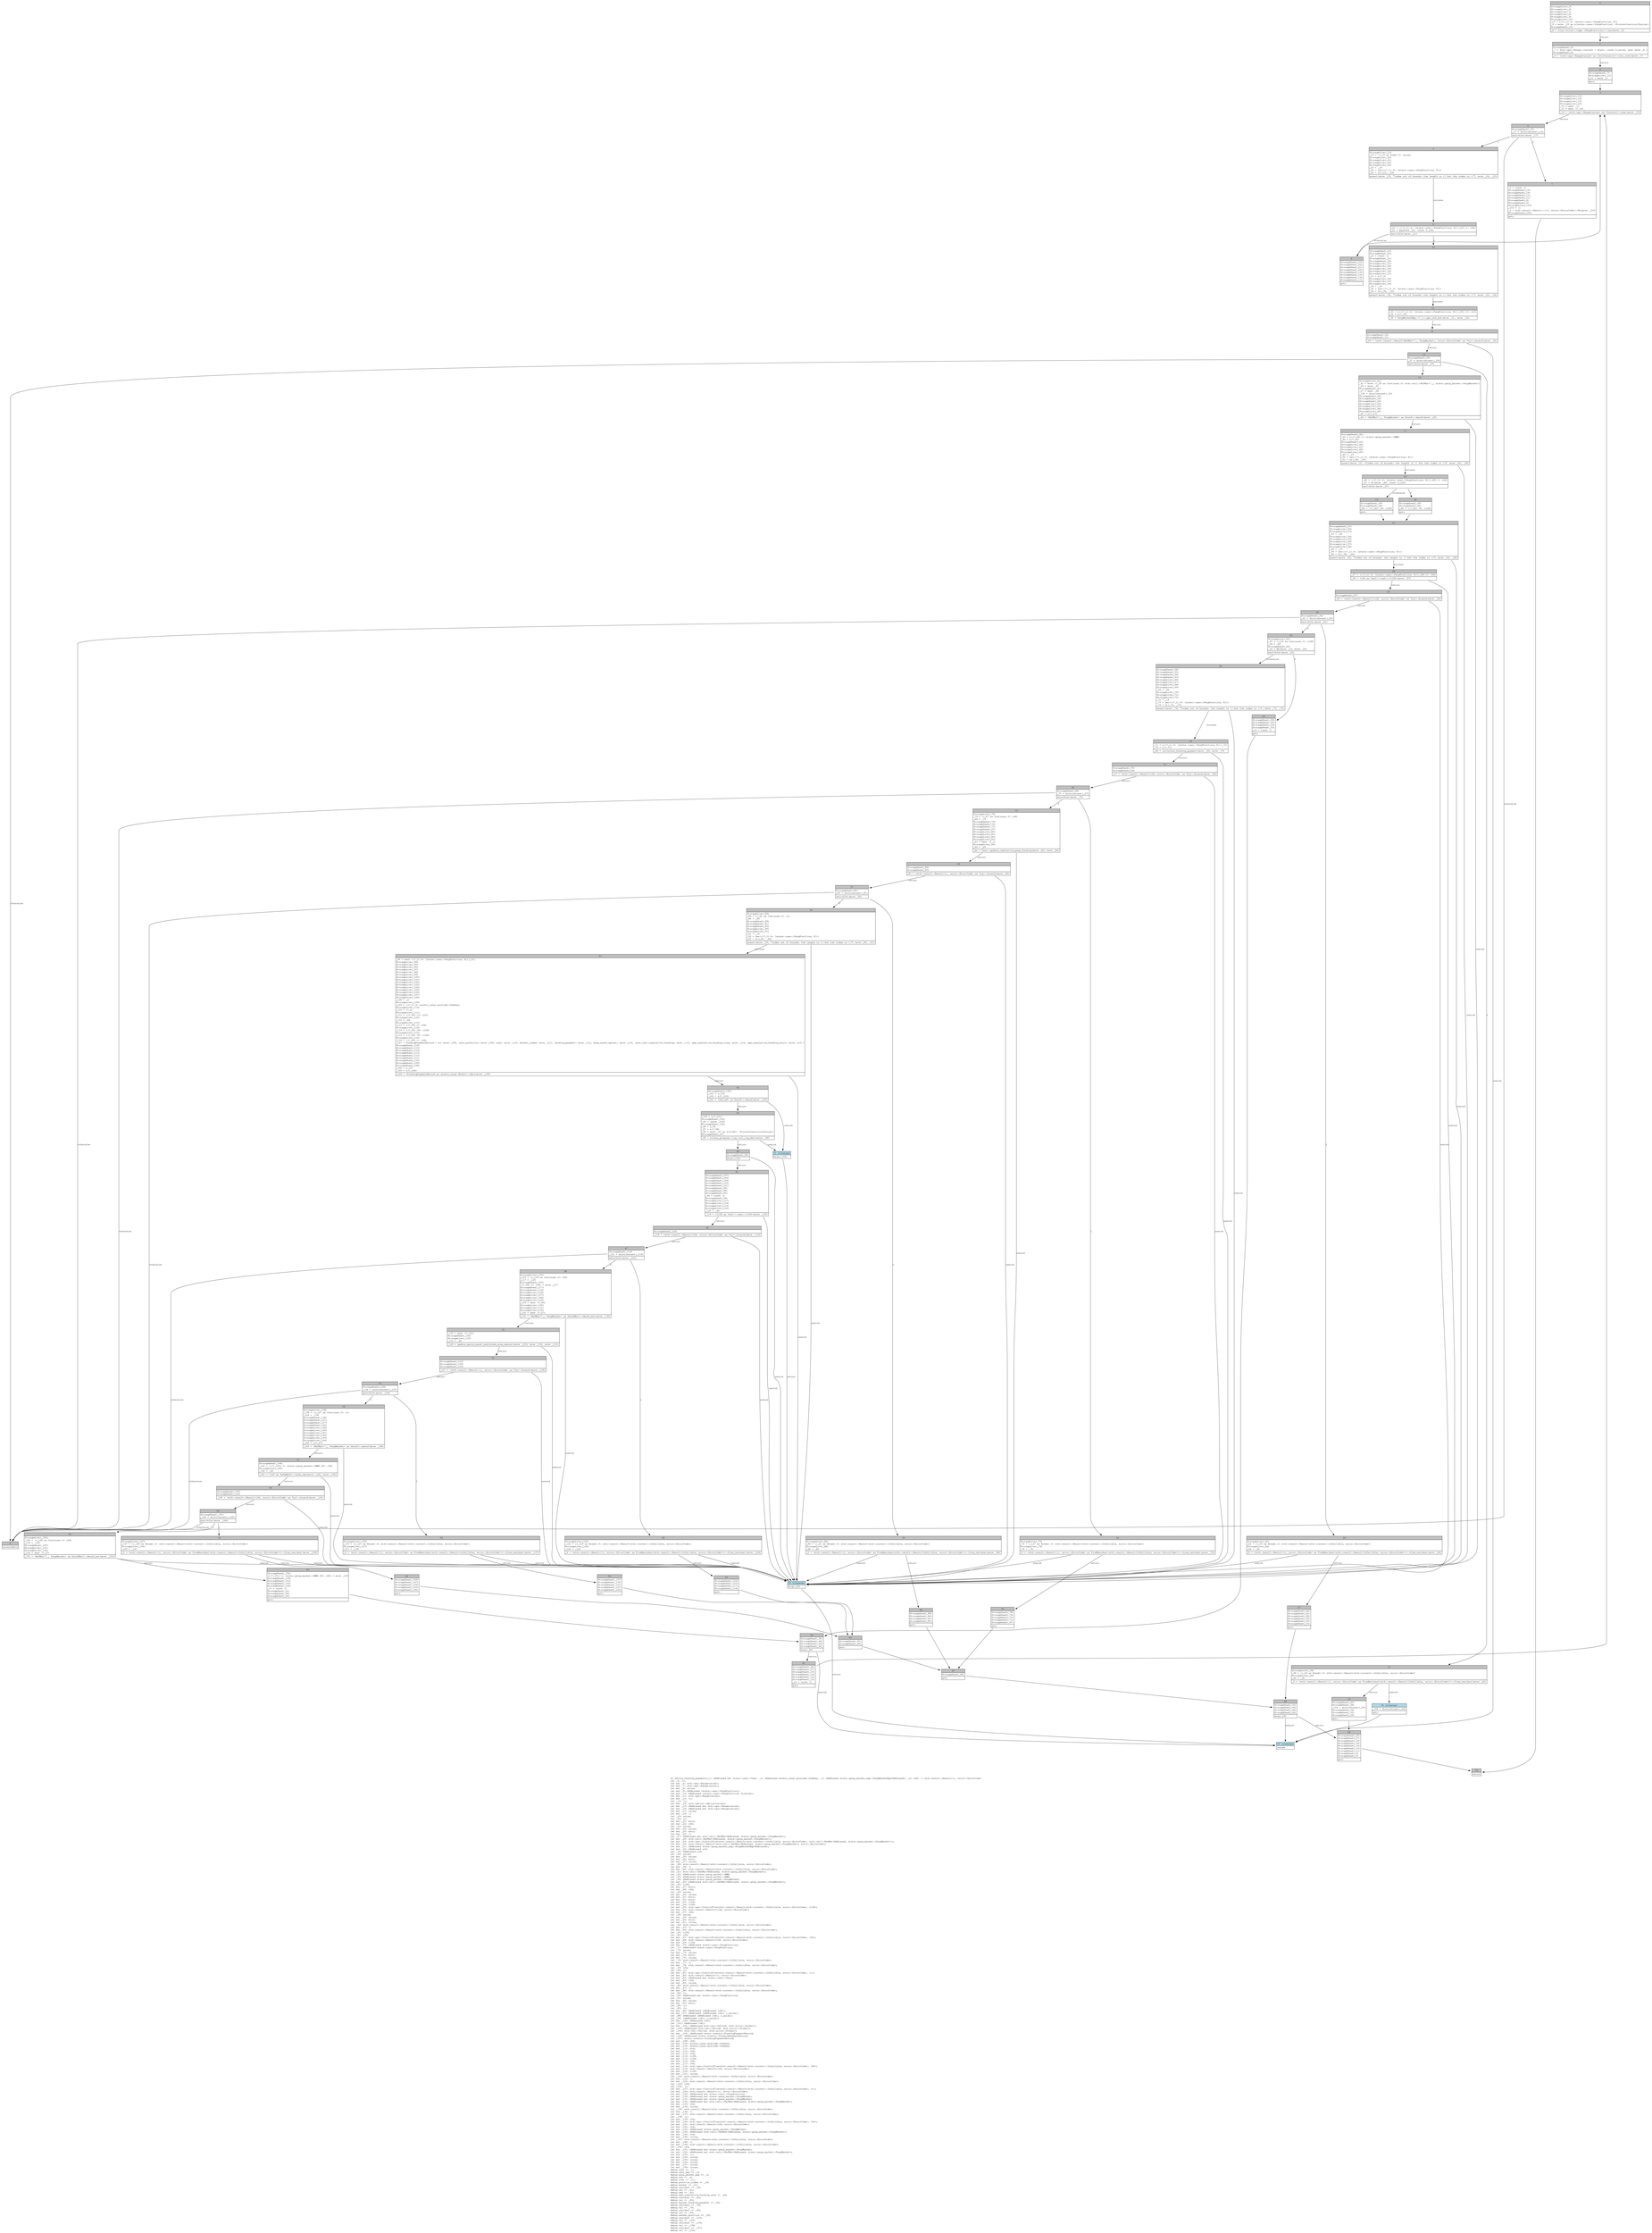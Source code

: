 digraph Mir_0_133 {
    graph [fontname="Courier, monospace"];
    node [fontname="Courier, monospace"];
    edge [fontname="Courier, monospace"];
    label=<fn settle_funding_payments(_1: &amp;ReErased mut state::user::User, _2: &amp;ReErased anchor_lang::prelude::Pubkey, _3: &amp;ReErased state::perp_market_map::PerpMarketMap&lt;ReErased&gt;, _4: i64) -&gt; std::result::Result&lt;(), error::ErrorCode&gt;<br align="left"/>let _5: ();<br align="left"/>let mut _6: std::ops::Range&lt;usize&gt;;<br align="left"/>let mut _7: std::ops::Range&lt;usize&gt;;<br align="left"/>let mut _8: usize;<br align="left"/>let mut _9: &amp;ReErased [state::user::PerpPosition];<br align="left"/>let mut _10: &amp;ReErased [state::user::PerpPosition; 8_usize];<br align="left"/>let mut _11: std::ops::Range&lt;usize&gt;;<br align="left"/>let mut _12: ();<br align="left"/>let _13: ();<br align="left"/>let mut _14: std::option::Option&lt;usize&gt;;<br align="left"/>let mut _15: &amp;ReErased mut std::ops::Range&lt;usize&gt;;<br align="left"/>let mut _16: &amp;ReErased mut std::ops::Range&lt;usize&gt;;<br align="left"/>let mut _17: isize;<br align="left"/>let mut _18: !;<br align="left"/>let _19: usize;<br align="left"/>let _20: ();<br align="left"/>let mut _21: bool;<br align="left"/>let mut _22: i64;<br align="left"/>let _23: usize;<br align="left"/>let mut _24: usize;<br align="left"/>let mut _25: bool;<br align="left"/>let mut _26: !;<br align="left"/>let _27: &amp;ReErased mut std::cell::RefMut&lt;ReErased, state::perp_market::PerpMarket&gt;;<br align="left"/>let mut _28: std::cell::RefMut&lt;ReErased, state::perp_market::PerpMarket&gt;;<br align="left"/>let mut _29: std::ops::ControlFlow&lt;std::result::Result&lt;std::convert::Infallible, error::ErrorCode&gt;, std::cell::RefMut&lt;ReErased, state::perp_market::PerpMarket&gt;&gt;;<br align="left"/>let mut _30: std::result::Result&lt;std::cell::RefMut&lt;ReErased, state::perp_market::PerpMarket&gt;, error::ErrorCode&gt;;<br align="left"/>let mut _31: &amp;ReErased state::perp_market_map::PerpMarketMap&lt;ReErased&gt;;<br align="left"/>let mut _32: &amp;ReErased u16;<br align="left"/>let _33: &amp;ReErased u16;<br align="left"/>let _34: usize;<br align="left"/>let mut _35: usize;<br align="left"/>let mut _36: bool;<br align="left"/>let mut _37: isize;<br align="left"/>let _38: std::result::Result&lt;std::convert::Infallible, error::ErrorCode&gt;;<br align="left"/>let mut _39: !;<br align="left"/>let mut _40: std::result::Result&lt;std::convert::Infallible, error::ErrorCode&gt;;<br align="left"/>let _41: std::cell::RefMut&lt;ReErased, state::perp_market::PerpMarket&gt;;<br align="left"/>let _42: &amp;ReErased state::perp_market::AMM;<br align="left"/>let _43: &amp;ReErased state::perp_market::AMM;<br align="left"/>let _44: &amp;ReErased state::perp_market::PerpMarket;<br align="left"/>let mut _45: &amp;ReErased std::cell::RefMut&lt;ReErased, state::perp_market::PerpMarket&gt;;<br align="left"/>let _46: i128;<br align="left"/>let mut _47: bool;<br align="left"/>let mut _48: i64;<br align="left"/>let _49: usize;<br align="left"/>let mut _50: usize;<br align="left"/>let mut _51: bool;<br align="left"/>let mut _52: bool;<br align="left"/>let mut _53: i128;<br align="left"/>let mut _54: i128;<br align="left"/>let mut _55: std::ops::ControlFlow&lt;std::result::Result&lt;std::convert::Infallible, error::ErrorCode&gt;, i128&gt;;<br align="left"/>let mut _56: std::result::Result&lt;i128, error::ErrorCode&gt;;<br align="left"/>let mut _57: i64;<br align="left"/>let _58: usize;<br align="left"/>let mut _59: usize;<br align="left"/>let mut _60: bool;<br align="left"/>let mut _61: isize;<br align="left"/>let _62: std::result::Result&lt;std::convert::Infallible, error::ErrorCode&gt;;<br align="left"/>let mut _63: !;<br align="left"/>let mut _64: std::result::Result&lt;std::convert::Infallible, error::ErrorCode&gt;;<br align="left"/>let _65: i128;<br align="left"/>let _66: i64;<br align="left"/>let mut _67: std::ops::ControlFlow&lt;std::result::Result&lt;std::convert::Infallible, error::ErrorCode&gt;, i64&gt;;<br align="left"/>let mut _68: std::result::Result&lt;i64, error::ErrorCode&gt;;<br align="left"/>let mut _69: i128;<br align="left"/>let mut _70: &amp;ReErased state::user::PerpPosition;<br align="left"/>let _71: &amp;ReErased state::user::PerpPosition;<br align="left"/>let _72: usize;<br align="left"/>let mut _73: usize;<br align="left"/>let mut _74: bool;<br align="left"/>let mut _75: isize;<br align="left"/>let _76: std::result::Result&lt;std::convert::Infallible, error::ErrorCode&gt;;<br align="left"/>let mut _77: !;<br align="left"/>let mut _78: std::result::Result&lt;std::convert::Infallible, error::ErrorCode&gt;;<br align="left"/>let _79: i64;<br align="left"/>let _80: ();<br align="left"/>let mut _81: std::ops::ControlFlow&lt;std::result::Result&lt;std::convert::Infallible, error::ErrorCode&gt;, ()&gt;;<br align="left"/>let mut _82: std::result::Result&lt;(), error::ErrorCode&gt;;<br align="left"/>let mut _83: &amp;ReErased mut state::user::User;<br align="left"/>let mut _84: i64;<br align="left"/>let mut _85: isize;<br align="left"/>let _86: std::result::Result&lt;std::convert::Infallible, error::ErrorCode&gt;;<br align="left"/>let mut _87: !;<br align="left"/>let mut _88: std::result::Result&lt;std::convert::Infallible, error::ErrorCode&gt;;<br align="left"/>let _89: ();<br align="left"/>let _90: &amp;ReErased mut state::user::PerpPosition;<br align="left"/>let _91: usize;<br align="left"/>let mut _92: usize;<br align="left"/>let mut _93: bool;<br align="left"/>let _94: ();<br align="left"/>let _95: ();<br align="left"/>let mut _96: &amp;ReErased [&amp;ReErased [u8]];<br align="left"/>let mut _97: &amp;ReErased [&amp;ReErased [u8]; 1_usize];<br align="left"/>let _98: &amp;ReErased [&amp;ReErased [u8]; 1_usize];<br align="left"/>let _99: [&amp;ReErased [u8]; 1_usize];<br align="left"/>let mut _100: &amp;ReErased [u8];<br align="left"/>let _101: &amp;ReErased [u8];<br align="left"/>let mut _102: &amp;ReErased std::vec::Vec&lt;u8, std::alloc::Global&gt;;<br align="left"/>let _103: &amp;ReErased std::vec::Vec&lt;u8, std::alloc::Global&gt;;<br align="left"/>let _104: std::vec::Vec&lt;u8, std::alloc::Global&gt;;<br align="left"/>let mut _105: &amp;ReErased state::events::FundingPaymentRecord;<br align="left"/>let _106: &amp;ReErased state::events::FundingPaymentRecord;<br align="left"/>let _107: state::events::FundingPaymentRecord;<br align="left"/>let mut _108: i64;<br align="left"/>let mut _109: anchor_lang::prelude::Pubkey;<br align="left"/>let mut _110: anchor_lang::prelude::Pubkey;<br align="left"/>let mut _111: u16;<br align="left"/>let mut _112: i64;<br align="left"/>let mut _113: i64;<br align="left"/>let mut _114: i128;<br align="left"/>let mut _115: i128;<br align="left"/>let mut _116: i64;<br align="left"/>let mut _117: i64;<br align="left"/>let mut _118: std::ops::ControlFlow&lt;std::result::Result&lt;std::convert::Infallible, error::ErrorCode&gt;, i64&gt;;<br align="left"/>let mut _119: std::result::Result&lt;i64, error::ErrorCode&gt;;<br align="left"/>let mut _120: i128;<br align="left"/>let mut _121: isize;<br align="left"/>let _122: std::result::Result&lt;std::convert::Infallible, error::ErrorCode&gt;;<br align="left"/>let mut _123: !;<br align="left"/>let mut _124: std::result::Result&lt;std::convert::Infallible, error::ErrorCode&gt;;<br align="left"/>let _125: i64;<br align="left"/>let _126: ();<br align="left"/>let mut _127: std::ops::ControlFlow&lt;std::result::Result&lt;std::convert::Infallible, error::ErrorCode&gt;, ()&gt;;<br align="left"/>let mut _128: std::result::Result&lt;(), error::ErrorCode&gt;;<br align="left"/>let mut _129: &amp;ReErased mut state::user::PerpPosition;<br align="left"/>let mut _130: &amp;ReErased mut state::perp_market::PerpMarket;<br align="left"/>let mut _131: &amp;ReErased mut state::perp_market::PerpMarket;<br align="left"/>let mut _132: &amp;ReErased mut std::cell::RefMut&lt;ReErased, state::perp_market::PerpMarket&gt;;<br align="left"/>let mut _133: i64;<br align="left"/>let mut _134: isize;<br align="left"/>let _135: std::result::Result&lt;std::convert::Infallible, error::ErrorCode&gt;;<br align="left"/>let mut _136: !;<br align="left"/>let mut _137: std::result::Result&lt;std::convert::Infallible, error::ErrorCode&gt;;<br align="left"/>let _138: ();<br align="left"/>let mut _139: i64;<br align="left"/>let mut _140: std::ops::ControlFlow&lt;std::result::Result&lt;std::convert::Infallible, error::ErrorCode&gt;, i64&gt;;<br align="left"/>let mut _141: std::result::Result&lt;i64, error::ErrorCode&gt;;<br align="left"/>let mut _142: i64;<br align="left"/>let mut _143: &amp;ReErased state::perp_market::PerpMarket;<br align="left"/>let mut _144: &amp;ReErased std::cell::RefMut&lt;ReErased, state::perp_market::PerpMarket&gt;;<br align="left"/>let mut _145: i64;<br align="left"/>let mut _146: isize;<br align="left"/>let _147: std::result::Result&lt;std::convert::Infallible, error::ErrorCode&gt;;<br align="left"/>let mut _148: !;<br align="left"/>let mut _149: std::result::Result&lt;std::convert::Infallible, error::ErrorCode&gt;;<br align="left"/>let _150: i64;<br align="left"/>let mut _151: &amp;ReErased mut state::perp_market::PerpMarket;<br align="left"/>let mut _152: &amp;ReErased mut std::cell::RefMut&lt;ReErased, state::perp_market::PerpMarket&gt;;<br align="left"/>let mut _153: ();<br align="left"/>let mut _154: isize;<br align="left"/>let mut _155: isize;<br align="left"/>let mut _156: isize;<br align="left"/>let mut _157: isize;<br align="left"/>let mut _158: isize;<br align="left"/>debug user =&gt; _1;<br align="left"/>debug user_key =&gt; _2;<br align="left"/>debug perp_market_map =&gt; _3;<br align="left"/>debug now =&gt; _4;<br align="left"/>debug iter =&gt; _11;<br align="left"/>debug position_index =&gt; _19;<br align="left"/>debug market =&gt; _27;<br align="left"/>debug residual =&gt; _38;<br align="left"/>debug val =&gt; _41;<br align="left"/>debug amm =&gt; _42;<br align="left"/>debug amm_cumulative_funding_rate =&gt; _46;<br align="left"/>debug residual =&gt; _62;<br align="left"/>debug val =&gt; _65;<br align="left"/>debug market_funding_payment =&gt; _66;<br align="left"/>debug residual =&gt; _76;<br align="left"/>debug val =&gt; _79;<br align="left"/>debug residual =&gt; _86;<br align="left"/>debug val =&gt; _89;<br align="left"/>debug market_position =&gt; _90;<br align="left"/>debug residual =&gt; _122;<br align="left"/>debug val =&gt; _125;<br align="left"/>debug residual =&gt; _135;<br align="left"/>debug val =&gt; _138;<br align="left"/>debug residual =&gt; _147;<br align="left"/>debug val =&gt; _150;<br align="left"/>>;
    bb0__0_133 [shape="none", label=<<table border="0" cellborder="1" cellspacing="0"><tr><td bgcolor="gray" align="center" colspan="1">0</td></tr><tr><td align="left" balign="left">StorageLive(_5)<br/>StorageLive(_6)<br/>StorageLive(_7)<br/>StorageLive(_8)<br/>StorageLive(_9)<br/>StorageLive(_10)<br/>_10 = &amp;((*_1).4: [state::user::PerpPosition; 8])<br/>_9 = move _10 as &amp;[state::user::PerpPosition] (PointerCoercion(Unsize))<br/>StorageDead(_10)<br/></td></tr><tr><td align="left">_8 = core::slice::&lt;impl [PerpPosition]&gt;::len(move _9)</td></tr></table>>];
    bb1__0_133 [shape="none", label=<<table border="0" cellborder="1" cellspacing="0"><tr><td bgcolor="gray" align="center" colspan="1">1</td></tr><tr><td align="left" balign="left">StorageDead(_9)<br/>_7 = std::ops::Range::&lt;usize&gt; { start: const 0_usize, end: move _8 }<br/>StorageDead(_8)<br/></td></tr><tr><td align="left">_6 = &lt;std::ops::Range&lt;usize&gt; as IntoIterator&gt;::into_iter(move _7)</td></tr></table>>];
    bb2__0_133 [shape="none", label=<<table border="0" cellborder="1" cellspacing="0"><tr><td bgcolor="gray" align="center" colspan="1">2</td></tr><tr><td align="left" balign="left">StorageDead(_7)<br/>StorageLive(_11)<br/>_11 = move _6<br/></td></tr><tr><td align="left">goto</td></tr></table>>];
    bb3__0_133 [shape="none", label=<<table border="0" cellborder="1" cellspacing="0"><tr><td bgcolor="gray" align="center" colspan="1">3</td></tr><tr><td align="left" balign="left">StorageLive(_13)<br/>StorageLive(_14)<br/>StorageLive(_15)<br/>StorageLive(_16)<br/>_16 = &amp;mut _11<br/>_15 = &amp;mut (*_16)<br/></td></tr><tr><td align="left">_14 = &lt;std::ops::Range&lt;usize&gt; as Iterator&gt;::next(move _15)</td></tr></table>>];
    bb4__0_133 [shape="none", label=<<table border="0" cellborder="1" cellspacing="0"><tr><td bgcolor="gray" align="center" colspan="1">4</td></tr><tr><td align="left" balign="left">StorageDead(_15)<br/>_17 = discriminant(_14)<br/></td></tr><tr><td align="left">switchInt(move _17)</td></tr></table>>];
    bb5__0_133 [shape="none", label=<<table border="0" cellborder="1" cellspacing="0"><tr><td bgcolor="gray" align="center" colspan="1">5</td></tr><tr><td align="left" balign="left">StorageLive(_19)<br/>_19 = ((_14 as Some).0: usize)<br/>StorageLive(_20)<br/>StorageLive(_21)<br/>StorageLive(_22)<br/>StorageLive(_23)<br/>_23 = _19<br/>_24 = Len(((*_1).4: [state::user::PerpPosition; 8]))<br/>_25 = Lt(_23, _24)<br/></td></tr><tr><td align="left">assert(move _25, &quot;index out of bounds: the length is {} but the index is {}&quot;, move _24, _23)</td></tr></table>>];
    bb6__0_133 [shape="none", label=<<table border="0" cellborder="1" cellspacing="0"><tr><td bgcolor="gray" align="center" colspan="1">6</td></tr><tr><td align="left">unreachable</td></tr></table>>];
    bb7__0_133 [shape="none", label=<<table border="0" cellborder="1" cellspacing="0"><tr><td bgcolor="gray" align="center" colspan="1">7</td></tr><tr><td align="left" balign="left">_5 = const ()<br/>StorageDead(_16)<br/>StorageDead(_14)<br/>StorageDead(_13)<br/>StorageDead(_11)<br/>StorageDead(_6)<br/>StorageDead(_5)<br/>StorageLive(_153)<br/>_153 = ()<br/>_0 = std::result::Result::&lt;(), error::ErrorCode&gt;::Ok(move _153)<br/>StorageDead(_153)<br/></td></tr><tr><td align="left">goto</td></tr></table>>];
    bb8__0_133 [shape="none", label=<<table border="0" cellborder="1" cellspacing="0"><tr><td bgcolor="gray" align="center" colspan="1">8</td></tr><tr><td align="left" balign="left">_22 = (((*_1).4: [state::user::PerpPosition; 8])[_23].1: i64)<br/>_21 = Eq(move _22, const 0_i64)<br/></td></tr><tr><td align="left">switchInt(move _21)</td></tr></table>>];
    bb9__0_133 [shape="none", label=<<table border="0" cellborder="1" cellspacing="0"><tr><td bgcolor="gray" align="center" colspan="1">9</td></tr><tr><td align="left" balign="left">StorageDead(_23)<br/>StorageDead(_22)<br/>StorageDead(_21)<br/>StorageDead(_20)<br/>StorageDead(_19)<br/>StorageDead(_16)<br/>StorageDead(_14)<br/>StorageDead(_13)<br/></td></tr><tr><td align="left">goto</td></tr></table>>];
    bb10__0_133 [shape="none", label=<<table border="0" cellborder="1" cellspacing="0"><tr><td bgcolor="gray" align="center" colspan="1">10</td></tr><tr><td align="left" balign="left">StorageDead(_23)<br/>StorageDead(_22)<br/>_20 = const ()<br/>StorageDead(_21)<br/>StorageDead(_20)<br/>StorageLive(_27)<br/>StorageLive(_28)<br/>StorageLive(_29)<br/>StorageLive(_30)<br/>StorageLive(_31)<br/>_31 = &amp;(*_3)<br/>StorageLive(_32)<br/>StorageLive(_33)<br/>StorageLive(_34)<br/>_34 = _19<br/>_35 = Len(((*_1).4: [state::user::PerpPosition; 8]))<br/>_36 = Lt(_34, _35)<br/></td></tr><tr><td align="left">assert(move _36, &quot;index out of bounds: the length is {} but the index is {}&quot;, move _35, _34)</td></tr></table>>];
    bb11__0_133 [shape="none", label=<<table border="0" cellborder="1" cellspacing="0"><tr><td bgcolor="gray" align="center" colspan="1">11</td></tr><tr><td align="left" balign="left">_33 = &amp;(((*_1).4: [state::user::PerpPosition; 8])[_34].13: u16)<br/>_32 = &amp;(*_33)<br/></td></tr><tr><td align="left">_30 = PerpMarketMap::&lt;'_&gt;::get_ref_mut(move _31, move _32)</td></tr></table>>];
    bb12__0_133 [shape="none", label=<<table border="0" cellborder="1" cellspacing="0"><tr><td bgcolor="gray" align="center" colspan="1">12</td></tr><tr><td align="left" balign="left">StorageDead(_32)<br/>StorageDead(_31)<br/></td></tr><tr><td align="left">_29 = &lt;std::result::Result&lt;RefMut&lt;'_, PerpMarket&gt;, error::ErrorCode&gt; as Try&gt;::branch(move _30)</td></tr></table>>];
    bb13__0_133 [shape="none", label=<<table border="0" cellborder="1" cellspacing="0"><tr><td bgcolor="gray" align="center" colspan="1">13</td></tr><tr><td align="left" balign="left">StorageDead(_30)<br/>_37 = discriminant(_29)<br/></td></tr><tr><td align="left">switchInt(move _37)</td></tr></table>>];
    bb14__0_133 [shape="none", label=<<table border="0" cellborder="1" cellspacing="0"><tr><td bgcolor="gray" align="center" colspan="1">14</td></tr><tr><td align="left" balign="left">StorageLive(_41)<br/>_41 = move ((_29 as Continue).0: std::cell::RefMut&lt;'_, state::perp_market::PerpMarket&gt;)<br/>_28 = move _41<br/>StorageDead(_41)<br/>_27 = &amp;mut _28<br/>_156 = discriminant(_29)<br/>StorageDead(_34)<br/>StorageDead(_33)<br/>StorageDead(_29)<br/>StorageLive(_42)<br/>StorageLive(_43)<br/>StorageLive(_44)<br/>StorageLive(_45)<br/>_45 = &amp;(*_27)<br/></td></tr><tr><td align="left">_44 = &lt;RefMut&lt;'_, PerpMarket&gt; as Deref&gt;::deref(move _45)</td></tr></table>>];
    bb15__0_133 [shape="none", label=<<table border="0" cellborder="1" cellspacing="0"><tr><td bgcolor="gray" align="center" colspan="1">15</td></tr><tr><td align="left" balign="left">StorageLive(_38)<br/>_38 = ((_29 as Break).0: std::result::Result&lt;std::convert::Infallible, error::ErrorCode&gt;)<br/>StorageLive(_40)<br/>_40 = _38<br/></td></tr><tr><td align="left">_0 = &lt;std::result::Result&lt;(), error::ErrorCode&gt; as FromResidual&lt;std::result::Result&lt;Infallible, error::ErrorCode&gt;&gt;&gt;::from_residual(move _40)</td></tr></table>>];
    bb16__0_133 [shape="none", label=<<table border="0" cellborder="1" cellspacing="0"><tr><td bgcolor="gray" align="center" colspan="1">16</td></tr><tr><td align="left" balign="left">StorageDead(_40)<br/>StorageDead(_38)<br/>_154 = discriminant(_29)<br/>StorageDead(_34)<br/>StorageDead(_33)<br/>StorageDead(_29)<br/></td></tr><tr><td align="left">goto</td></tr></table>>];
    bb17__0_133 [shape="none", label=<<table border="0" cellborder="1" cellspacing="0"><tr><td bgcolor="gray" align="center" colspan="1">17</td></tr><tr><td align="left" balign="left">StorageDead(_45)<br/>_43 = &amp;((*_44).1: state::perp_market::AMM)<br/>_42 = &amp;(*_43)<br/>StorageDead(_43)<br/>StorageLive(_46)<br/>StorageLive(_47)<br/>StorageLive(_48)<br/>StorageLive(_49)<br/>_49 = _19<br/>_50 = Len(((*_1).4: [state::user::PerpPosition; 8]))<br/>_51 = Lt(_49, _50)<br/></td></tr><tr><td align="left">assert(move _51, &quot;index out of bounds: the length is {} but the index is {}&quot;, move _50, _49)</td></tr></table>>];
    bb18__0_133 [shape="none", label=<<table border="0" cellborder="1" cellspacing="0"><tr><td bgcolor="gray" align="center" colspan="1">18</td></tr><tr><td align="left" balign="left">_48 = (((*_1).4: [state::user::PerpPosition; 8])[_49].1: i64)<br/>_47 = Gt(move _48, const 0_i64)<br/></td></tr><tr><td align="left">switchInt(move _47)</td></tr></table>>];
    bb19__0_133 [shape="none", label=<<table border="0" cellborder="1" cellspacing="0"><tr><td bgcolor="gray" align="center" colspan="1">19</td></tr><tr><td align="left" balign="left">StorageDead(_49)<br/>StorageDead(_48)<br/>_46 = ((*_42).34: i128)<br/></td></tr><tr><td align="left">goto</td></tr></table>>];
    bb20__0_133 [shape="none", label=<<table border="0" cellborder="1" cellspacing="0"><tr><td bgcolor="gray" align="center" colspan="1">20</td></tr><tr><td align="left" balign="left">StorageDead(_49)<br/>StorageDead(_48)<br/>_46 = ((*_42).35: i128)<br/></td></tr><tr><td align="left">goto</td></tr></table>>];
    bb21__0_133 [shape="none", label=<<table border="0" cellborder="1" cellspacing="0"><tr><td bgcolor="gray" align="center" colspan="1">21</td></tr><tr><td align="left" balign="left">StorageDead(_47)<br/>StorageLive(_52)<br/>StorageLive(_53)<br/>_53 = _46<br/>StorageLive(_54)<br/>StorageLive(_55)<br/>StorageLive(_56)<br/>StorageLive(_57)<br/>StorageLive(_58)<br/>_58 = _19<br/>_59 = Len(((*_1).4: [state::user::PerpPosition; 8]))<br/>_60 = Lt(_58, _59)<br/></td></tr><tr><td align="left">assert(move _60, &quot;index out of bounds: the length is {} but the index is {}&quot;, move _59, _58)</td></tr></table>>];
    bb22__0_133 [shape="none", label=<<table border="0" cellborder="1" cellspacing="0"><tr><td bgcolor="gray" align="center" colspan="1">22</td></tr><tr><td align="left" balign="left">_57 = (((*_1).4: [state::user::PerpPosition; 8])[_58].0: i64)<br/></td></tr><tr><td align="left">_56 = &lt;i64 as Cast&gt;::cast::&lt;i128&gt;(move _57)</td></tr></table>>];
    bb23__0_133 [shape="none", label=<<table border="0" cellborder="1" cellspacing="0"><tr><td bgcolor="gray" align="center" colspan="1">23</td></tr><tr><td align="left" balign="left">StorageDead(_57)<br/></td></tr><tr><td align="left">_55 = &lt;std::result::Result&lt;i128, error::ErrorCode&gt; as Try&gt;::branch(move _56)</td></tr></table>>];
    bb24__0_133 [shape="none", label=<<table border="0" cellborder="1" cellspacing="0"><tr><td bgcolor="gray" align="center" colspan="1">24</td></tr><tr><td align="left" balign="left">StorageDead(_56)<br/>_61 = discriminant(_55)<br/></td></tr><tr><td align="left">switchInt(move _61)</td></tr></table>>];
    bb25__0_133 [shape="none", label=<<table border="0" cellborder="1" cellspacing="0"><tr><td bgcolor="gray" align="center" colspan="1">25</td></tr><tr><td align="left" balign="left">StorageLive(_65)<br/>_65 = ((_55 as Continue).0: i128)<br/>_54 = _65<br/>StorageDead(_65)<br/>_52 = Ne(move _53, move _54)<br/></td></tr><tr><td align="left">switchInt(move _52)</td></tr></table>>];
    bb26__0_133 [shape="none", label=<<table border="0" cellborder="1" cellspacing="0"><tr><td bgcolor="gray" align="center" colspan="1">26</td></tr><tr><td align="left" balign="left">StorageLive(_62)<br/>_62 = ((_55 as Break).0: std::result::Result&lt;std::convert::Infallible, error::ErrorCode&gt;)<br/>StorageLive(_64)<br/>_64 = _62<br/></td></tr><tr><td align="left">_0 = &lt;std::result::Result&lt;(), error::ErrorCode&gt; as FromResidual&lt;std::result::Result&lt;Infallible, error::ErrorCode&gt;&gt;&gt;::from_residual(move _64)</td></tr></table>>];
    bb27__0_133 [shape="none", label=<<table border="0" cellborder="1" cellspacing="0"><tr><td bgcolor="gray" align="center" colspan="1">27</td></tr><tr><td align="left" balign="left">StorageDead(_64)<br/>StorageDead(_62)<br/>StorageDead(_58)<br/>StorageDead(_55)<br/>StorageDead(_54)<br/>StorageDead(_53)<br/></td></tr><tr><td align="left">goto</td></tr></table>>];
    bb28__0_133 [shape="none", label=<<table border="0" cellborder="1" cellspacing="0"><tr><td bgcolor="gray" align="center" colspan="1">28</td></tr><tr><td align="left" balign="left">StorageDead(_58)<br/>StorageDead(_55)<br/>StorageDead(_54)<br/>StorageDead(_53)<br/>StorageLive(_66)<br/>StorageLive(_67)<br/>StorageLive(_68)<br/>StorageLive(_69)<br/>_69 = _46<br/>StorageLive(_70)<br/>StorageLive(_71)<br/>StorageLive(_72)<br/>_72 = _19<br/>_73 = Len(((*_1).4: [state::user::PerpPosition; 8]))<br/>_74 = Lt(_72, _73)<br/></td></tr><tr><td align="left">assert(move _74, &quot;index out of bounds: the length is {} but the index is {}&quot;, move _73, _72)</td></tr></table>>];
    bb29__0_133 [shape="none", label=<<table border="0" cellborder="1" cellspacing="0"><tr><td bgcolor="gray" align="center" colspan="1">29</td></tr><tr><td align="left" balign="left">StorageDead(_58)<br/>StorageDead(_55)<br/>StorageDead(_54)<br/>StorageDead(_53)<br/>_13 = const ()<br/></td></tr><tr><td align="left">goto</td></tr></table>>];
    bb30__0_133 [shape="none", label=<<table border="0" cellborder="1" cellspacing="0"><tr><td bgcolor="gray" align="center" colspan="1">30</td></tr><tr><td align="left" balign="left">_71 = &amp;((*_1).4: [state::user::PerpPosition; 8])[_72]<br/>_70 = &amp;(*_71)<br/></td></tr><tr><td align="left">_68 = calculate_funding_payment(move _69, move _70)</td></tr></table>>];
    bb31__0_133 [shape="none", label=<<table border="0" cellborder="1" cellspacing="0"><tr><td bgcolor="gray" align="center" colspan="1">31</td></tr><tr><td align="left" balign="left">StorageDead(_70)<br/>StorageDead(_69)<br/></td></tr><tr><td align="left">_67 = &lt;std::result::Result&lt;i64, error::ErrorCode&gt; as Try&gt;::branch(move _68)</td></tr></table>>];
    bb32__0_133 [shape="none", label=<<table border="0" cellborder="1" cellspacing="0"><tr><td bgcolor="gray" align="center" colspan="1">32</td></tr><tr><td align="left" balign="left">StorageDead(_68)<br/>_75 = discriminant(_67)<br/></td></tr><tr><td align="left">switchInt(move _75)</td></tr></table>>];
    bb33__0_133 [shape="none", label=<<table border="0" cellborder="1" cellspacing="0"><tr><td bgcolor="gray" align="center" colspan="1">33</td></tr><tr><td align="left" balign="left">StorageLive(_79)<br/>_79 = ((_67 as Continue).0: i64)<br/>_66 = _79<br/>StorageDead(_79)<br/>StorageDead(_72)<br/>StorageDead(_71)<br/>StorageDead(_67)<br/>StorageLive(_80)<br/>StorageLive(_81)<br/>StorageLive(_82)<br/>StorageLive(_83)<br/>_83 = &amp;mut (*_1)<br/>StorageLive(_84)<br/>_84 = _66<br/></td></tr><tr><td align="left">_82 = User::update_cumulative_perp_funding(move _83, move _84)</td></tr></table>>];
    bb34__0_133 [shape="none", label=<<table border="0" cellborder="1" cellspacing="0"><tr><td bgcolor="gray" align="center" colspan="1">34</td></tr><tr><td align="left" balign="left">StorageLive(_76)<br/>_76 = ((_67 as Break).0: std::result::Result&lt;std::convert::Infallible, error::ErrorCode&gt;)<br/>StorageLive(_78)<br/>_78 = _76<br/></td></tr><tr><td align="left">_0 = &lt;std::result::Result&lt;(), error::ErrorCode&gt; as FromResidual&lt;std::result::Result&lt;Infallible, error::ErrorCode&gt;&gt;&gt;::from_residual(move _78)</td></tr></table>>];
    bb35__0_133 [shape="none", label=<<table border="0" cellborder="1" cellspacing="0"><tr><td bgcolor="gray" align="center" colspan="1">35</td></tr><tr><td align="left" balign="left">StorageDead(_78)<br/>StorageDead(_76)<br/>StorageDead(_72)<br/>StorageDead(_71)<br/>StorageDead(_67)<br/></td></tr><tr><td align="left">goto</td></tr></table>>];
    bb36__0_133 [shape="none", label=<<table border="0" cellborder="1" cellspacing="0"><tr><td bgcolor="gray" align="center" colspan="1">36</td></tr><tr><td align="left" balign="left">StorageDead(_84)<br/>StorageDead(_83)<br/></td></tr><tr><td align="left">_81 = &lt;std::result::Result&lt;(), error::ErrorCode&gt; as Try&gt;::branch(move _82)</td></tr></table>>];
    bb37__0_133 [shape="none", label=<<table border="0" cellborder="1" cellspacing="0"><tr><td bgcolor="gray" align="center" colspan="1">37</td></tr><tr><td align="left" balign="left">StorageDead(_82)<br/>_85 = discriminant(_81)<br/></td></tr><tr><td align="left">switchInt(move _85)</td></tr></table>>];
    bb38__0_133 [shape="none", label=<<table border="0" cellborder="1" cellspacing="0"><tr><td bgcolor="gray" align="center" colspan="1">38</td></tr><tr><td align="left" balign="left">StorageLive(_89)<br/>_89 = ((_81 as Continue).0: ())<br/>_80 = _89<br/>StorageDead(_89)<br/>StorageDead(_81)<br/>StorageDead(_80)<br/>StorageLive(_90)<br/>StorageLive(_91)<br/>_91 = _19<br/>_92 = Len(((*_1).4: [state::user::PerpPosition; 8]))<br/>_93 = Lt(_91, _92)<br/></td></tr><tr><td align="left">assert(move _93, &quot;index out of bounds: the length is {} but the index is {}&quot;, move _92, _91)</td></tr></table>>];
    bb39__0_133 [shape="none", label=<<table border="0" cellborder="1" cellspacing="0"><tr><td bgcolor="gray" align="center" colspan="1">39</td></tr><tr><td align="left" balign="left">StorageLive(_86)<br/>_86 = ((_81 as Break).0: std::result::Result&lt;std::convert::Infallible, error::ErrorCode&gt;)<br/>StorageLive(_88)<br/>_88 = _86<br/></td></tr><tr><td align="left">_0 = &lt;std::result::Result&lt;(), error::ErrorCode&gt; as FromResidual&lt;std::result::Result&lt;Infallible, error::ErrorCode&gt;&gt;&gt;::from_residual(move _88)</td></tr></table>>];
    bb40__0_133 [shape="none", label=<<table border="0" cellborder="1" cellspacing="0"><tr><td bgcolor="gray" align="center" colspan="1">40</td></tr><tr><td align="left" balign="left">StorageDead(_88)<br/>StorageDead(_86)<br/>StorageDead(_81)<br/>StorageDead(_80)<br/></td></tr><tr><td align="left">goto</td></tr></table>>];
    bb41__0_133 [shape="none", label=<<table border="0" cellborder="1" cellspacing="0"><tr><td bgcolor="gray" align="center" colspan="1">41</td></tr><tr><td align="left" balign="left">_90 = &amp;mut ((*_1).4: [state::user::PerpPosition; 8])[_91]<br/>StorageLive(_94)<br/>StorageLive(_95)<br/>StorageLive(_96)<br/>StorageLive(_97)<br/>StorageLive(_98)<br/>StorageLive(_99)<br/>StorageLive(_100)<br/>StorageLive(_101)<br/>StorageLive(_102)<br/>StorageLive(_103)<br/>StorageLive(_104)<br/>StorageLive(_105)<br/>StorageLive(_106)<br/>StorageLive(_107)<br/>StorageLive(_108)<br/>_108 = _4<br/>StorageLive(_109)<br/>_109 = ((*_1).0: anchor_lang::prelude::Pubkey)<br/>StorageLive(_110)<br/>_110 = (*_2)<br/>StorageLive(_111)<br/>_111 = ((*_90).13: u16)<br/>StorageLive(_112)<br/>_112 = _66<br/>StorageLive(_113)<br/>_113 = ((*_90).0: i64)<br/>StorageLive(_114)<br/>_114 = ((*_42).34: i128)<br/>StorageLive(_115)<br/>_115 = ((*_42).35: i128)<br/>StorageLive(_116)<br/>_116 = ((*_90).1: i64)<br/>_107 = FundingPaymentRecord { ts: move _108, user_authority: move _109, user: move _110, market_index: move _111, funding_payment: move _112, base_asset_amount: move _116, user_last_cumulative_funding: move _113, amm_cumulative_funding_long: move _114, amm_cumulative_funding_short: move _115 }<br/>StorageDead(_116)<br/>StorageDead(_115)<br/>StorageDead(_114)<br/>StorageDead(_113)<br/>StorageDead(_112)<br/>StorageDead(_111)<br/>StorageDead(_110)<br/>StorageDead(_109)<br/>StorageDead(_108)<br/>_106 = &amp;_107<br/>_105 = &amp;(*_106)<br/></td></tr><tr><td align="left">_104 = &lt;FundingPaymentRecord as anchor_lang::Event&gt;::data(move _105)</td></tr></table>>];
    bb42__0_133 [shape="none", label=<<table border="0" cellborder="1" cellspacing="0"><tr><td bgcolor="gray" align="center" colspan="1">42</td></tr><tr><td align="left" balign="left">StorageDead(_105)<br/>_103 = &amp;_104<br/>_102 = &amp;(*_103)<br/></td></tr><tr><td align="left">_101 = &lt;Vec&lt;u8&gt; as Deref&gt;::deref(move _102)</td></tr></table>>];
    bb43__0_133 [shape="none", label=<<table border="0" cellborder="1" cellspacing="0"><tr><td bgcolor="gray" align="center" colspan="1">43</td></tr><tr><td align="left" balign="left">_100 = &amp;(*_101)<br/>StorageDead(_102)<br/>_99 = [move _100]<br/>StorageDead(_100)<br/>_98 = &amp;_99<br/>_97 = &amp;(*_98)<br/>_96 = move _97 as &amp;[&amp;[u8]] (PointerCoercion(Unsize))<br/>StorageDead(_97)<br/></td></tr><tr><td align="left">_95 = solana_program::log::sol_log_data(move _96)</td></tr></table>>];
    bb44__0_133 [shape="none", label=<<table border="0" cellborder="1" cellspacing="0"><tr><td bgcolor="gray" align="center" colspan="1">44</td></tr><tr><td align="left" balign="left">StorageDead(_96)<br/></td></tr><tr><td align="left">drop(_104)</td></tr></table>>];
    bb45__0_133 [shape="none", label=<<table border="0" cellborder="1" cellspacing="0"><tr><td bgcolor="gray" align="center" colspan="1">45</td></tr><tr><td align="left" balign="left">StorageDead(_107)<br/>StorageDead(_106)<br/>StorageDead(_104)<br/>StorageDead(_103)<br/>StorageDead(_101)<br/>StorageDead(_99)<br/>StorageDead(_98)<br/>StorageDead(_95)<br/>_94 = const ()<br/>StorageDead(_94)<br/>StorageLive(_117)<br/>StorageLive(_118)<br/>StorageLive(_119)<br/>StorageLive(_120)<br/>_120 = _46<br/></td></tr><tr><td align="left">_119 = &lt;i128 as Cast&gt;::cast::&lt;i64&gt;(move _120)</td></tr></table>>];
    bb46__0_133 [shape="none", label=<<table border="0" cellborder="1" cellspacing="0"><tr><td bgcolor="gray" align="center" colspan="1">46</td></tr><tr><td align="left" balign="left">StorageDead(_120)<br/></td></tr><tr><td align="left">_118 = &lt;std::result::Result&lt;i64, error::ErrorCode&gt; as Try&gt;::branch(move _119)</td></tr></table>>];
    bb47__0_133 [shape="none", label=<<table border="0" cellborder="1" cellspacing="0"><tr><td bgcolor="gray" align="center" colspan="1">47</td></tr><tr><td align="left" balign="left">StorageDead(_119)<br/>_121 = discriminant(_118)<br/></td></tr><tr><td align="left">switchInt(move _121)</td></tr></table>>];
    bb48__0_133 [shape="none", label=<<table border="0" cellborder="1" cellspacing="0"><tr><td bgcolor="gray" align="center" colspan="1">48</td></tr><tr><td align="left" balign="left">StorageLive(_125)<br/>_125 = ((_118 as Continue).0: i64)<br/>_117 = _125<br/>StorageDead(_125)<br/>((*_90).0: i64) = move _117<br/>StorageDead(_117)<br/>StorageDead(_118)<br/>StorageLive(_126)<br/>StorageLive(_127)<br/>StorageLive(_128)<br/>StorageLive(_129)<br/>_129 = &amp;mut (*_90)<br/>StorageLive(_130)<br/>StorageLive(_131)<br/>StorageLive(_132)<br/>_132 = &amp;mut (*_27)<br/></td></tr><tr><td align="left">_131 = &lt;RefMut&lt;'_, PerpMarket&gt; as DerefMut&gt;::deref_mut(move _132)</td></tr></table>>];
    bb49__0_133 [shape="none", label=<<table border="0" cellborder="1" cellspacing="0"><tr><td bgcolor="gray" align="center" colspan="1">49</td></tr><tr><td align="left" balign="left">StorageLive(_122)<br/>_122 = ((_118 as Break).0: std::result::Result&lt;std::convert::Infallible, error::ErrorCode&gt;)<br/>StorageLive(_124)<br/>_124 = _122<br/></td></tr><tr><td align="left">_0 = &lt;std::result::Result&lt;(), error::ErrorCode&gt; as FromResidual&lt;std::result::Result&lt;Infallible, error::ErrorCode&gt;&gt;&gt;::from_residual(move _124)</td></tr></table>>];
    bb50__0_133 [shape="none", label=<<table border="0" cellborder="1" cellspacing="0"><tr><td bgcolor="gray" align="center" colspan="1">50</td></tr><tr><td align="left" balign="left">StorageDead(_124)<br/>StorageDead(_122)<br/>StorageDead(_117)<br/>StorageDead(_118)<br/></td></tr><tr><td align="left">goto</td></tr></table>>];
    bb51__0_133 [shape="none", label=<<table border="0" cellborder="1" cellspacing="0"><tr><td bgcolor="gray" align="center" colspan="1">51</td></tr><tr><td align="left" balign="left">_130 = &amp;mut (*_131)<br/>StorageDead(_132)<br/>StorageLive(_133)<br/>_133 = _66<br/></td></tr><tr><td align="left">_128 = update_quote_asset_and_break_even_amount(move _129, move _130, move _133)</td></tr></table>>];
    bb52__0_133 [shape="none", label=<<table border="0" cellborder="1" cellspacing="0"><tr><td bgcolor="gray" align="center" colspan="1">52</td></tr><tr><td align="left" balign="left">StorageDead(_133)<br/>StorageDead(_130)<br/>StorageDead(_129)<br/></td></tr><tr><td align="left">_127 = &lt;std::result::Result&lt;(), error::ErrorCode&gt; as Try&gt;::branch(move _128)</td></tr></table>>];
    bb53__0_133 [shape="none", label=<<table border="0" cellborder="1" cellspacing="0"><tr><td bgcolor="gray" align="center" colspan="1">53</td></tr><tr><td align="left" balign="left">StorageDead(_128)<br/>_134 = discriminant(_127)<br/></td></tr><tr><td align="left">switchInt(move _134)</td></tr></table>>];
    bb54__0_133 [shape="none", label=<<table border="0" cellborder="1" cellspacing="0"><tr><td bgcolor="gray" align="center" colspan="1">54</td></tr><tr><td align="left" balign="left">StorageLive(_138)<br/>_138 = ((_127 as Continue).0: ())<br/>_126 = _138<br/>StorageDead(_138)<br/>StorageDead(_131)<br/>StorageDead(_127)<br/>StorageDead(_126)<br/>StorageLive(_139)<br/>StorageLive(_140)<br/>StorageLive(_141)<br/>StorageLive(_142)<br/>StorageLive(_143)<br/>StorageLive(_144)<br/>_144 = &amp;(*_27)<br/></td></tr><tr><td align="left">_143 = &lt;RefMut&lt;'_, PerpMarket&gt; as Deref&gt;::deref(move _144)</td></tr></table>>];
    bb55__0_133 [shape="none", label=<<table border="0" cellborder="1" cellspacing="0"><tr><td bgcolor="gray" align="center" colspan="1">55</td></tr><tr><td align="left" balign="left">StorageLive(_135)<br/>_135 = ((_127 as Break).0: std::result::Result&lt;std::convert::Infallible, error::ErrorCode&gt;)<br/>StorageLive(_137)<br/>_137 = _135<br/></td></tr><tr><td align="left">_0 = &lt;std::result::Result&lt;(), error::ErrorCode&gt; as FromResidual&lt;std::result::Result&lt;Infallible, error::ErrorCode&gt;&gt;&gt;::from_residual(move _137)</td></tr></table>>];
    bb56__0_133 [shape="none", label=<<table border="0" cellborder="1" cellspacing="0"><tr><td bgcolor="gray" align="center" colspan="1">56</td></tr><tr><td align="left" balign="left">StorageDead(_137)<br/>StorageDead(_135)<br/>StorageDead(_131)<br/>StorageDead(_127)<br/>StorageDead(_126)<br/></td></tr><tr><td align="left">goto</td></tr></table>>];
    bb57__0_133 [shape="none", label=<<table border="0" cellborder="1" cellspacing="0"><tr><td bgcolor="gray" align="center" colspan="1">57</td></tr><tr><td align="left" balign="left">StorageDead(_144)<br/>_142 = (((*_143).1: state::perp_market::AMM).80: i64)<br/>StorageLive(_145)<br/>_145 = _66<br/></td></tr><tr><td align="left">_141 = &lt;i64 as SafeMath&gt;::safe_sub(move _142, move _145)</td></tr></table>>];
    bb58__0_133 [shape="none", label=<<table border="0" cellborder="1" cellspacing="0"><tr><td bgcolor="gray" align="center" colspan="1">58</td></tr><tr><td align="left" balign="left">StorageDead(_145)<br/>StorageDead(_142)<br/></td></tr><tr><td align="left">_140 = &lt;std::result::Result&lt;i64, error::ErrorCode&gt; as Try&gt;::branch(move _141)</td></tr></table>>];
    bb59__0_133 [shape="none", label=<<table border="0" cellborder="1" cellspacing="0"><tr><td bgcolor="gray" align="center" colspan="1">59</td></tr><tr><td align="left" balign="left">StorageDead(_141)<br/>_146 = discriminant(_140)<br/></td></tr><tr><td align="left">switchInt(move _146)</td></tr></table>>];
    bb60__0_133 [shape="none", label=<<table border="0" cellborder="1" cellspacing="0"><tr><td bgcolor="gray" align="center" colspan="1">60</td></tr><tr><td align="left" balign="left">StorageLive(_150)<br/>_150 = ((_140 as Continue).0: i64)<br/>_139 = _150<br/>StorageDead(_150)<br/>StorageLive(_151)<br/>StorageLive(_152)<br/>_152 = &amp;mut (*_27)<br/></td></tr><tr><td align="left">_151 = &lt;RefMut&lt;'_, PerpMarket&gt; as DerefMut&gt;::deref_mut(move _152)</td></tr></table>>];
    bb61__0_133 [shape="none", label=<<table border="0" cellborder="1" cellspacing="0"><tr><td bgcolor="gray" align="center" colspan="1">61</td></tr><tr><td align="left" balign="left">StorageLive(_147)<br/>_147 = ((_140 as Break).0: std::result::Result&lt;std::convert::Infallible, error::ErrorCode&gt;)<br/>StorageLive(_149)<br/>_149 = _147<br/></td></tr><tr><td align="left">_0 = &lt;std::result::Result&lt;(), error::ErrorCode&gt; as FromResidual&lt;std::result::Result&lt;Infallible, error::ErrorCode&gt;&gt;&gt;::from_residual(move _149)</td></tr></table>>];
    bb62__0_133 [shape="none", label=<<table border="0" cellborder="1" cellspacing="0"><tr><td bgcolor="gray" align="center" colspan="1">62</td></tr><tr><td align="left" balign="left">StorageDead(_149)<br/>StorageDead(_147)<br/>StorageDead(_139)<br/>StorageDead(_143)<br/>StorageDead(_140)<br/></td></tr><tr><td align="left">goto</td></tr></table>>];
    bb63__0_133 [shape="none", label=<<table border="0" cellborder="1" cellspacing="0"><tr><td bgcolor="gray" align="center" colspan="1">63</td></tr><tr><td align="left" balign="left">StorageDead(_152)<br/>(((*_151).1: state::perp_market::AMM).80: i64) = move _139<br/>StorageDead(_139)<br/>StorageDead(_151)<br/>StorageDead(_143)<br/>StorageDead(_140)<br/>_13 = const ()<br/>StorageDead(_91)<br/>StorageDead(_90)<br/>StorageDead(_66)<br/></td></tr><tr><td align="left">goto</td></tr></table>>];
    bb64__0_133 [shape="none", label=<<table border="0" cellborder="1" cellspacing="0"><tr><td bgcolor="gray" align="center" colspan="1">64</td></tr><tr><td align="left" balign="left">StorageDead(_52)<br/>StorageDead(_46)<br/>StorageDead(_44)<br/>StorageDead(_42)<br/></td></tr><tr><td align="left">drop(_28)</td></tr></table>>];
    bb65__0_133 [shape="none", label=<<table border="0" cellborder="1" cellspacing="0"><tr><td bgcolor="gray" align="center" colspan="1">65</td></tr><tr><td align="left" balign="left">StorageDead(_28)<br/>StorageDead(_27)<br/>StorageDead(_19)<br/>StorageDead(_16)<br/>StorageDead(_14)<br/>StorageDead(_13)<br/>_12 = const ()<br/></td></tr><tr><td align="left">goto</td></tr></table>>];
    bb66__0_133 [shape="none", label=<<table border="0" cellborder="1" cellspacing="0"><tr><td bgcolor="gray" align="center" colspan="1">66</td></tr><tr><td align="left" balign="left">StorageDead(_91)<br/>StorageDead(_90)<br/></td></tr><tr><td align="left">goto</td></tr></table>>];
    bb67__0_133 [shape="none", label=<<table border="0" cellborder="1" cellspacing="0"><tr><td bgcolor="gray" align="center" colspan="1">67</td></tr><tr><td align="left" balign="left">StorageDead(_66)<br/></td></tr><tr><td align="left">goto</td></tr></table>>];
    bb68__0_133 [shape="none", label=<<table border="0" cellborder="1" cellspacing="0"><tr><td bgcolor="gray" align="center" colspan="1">68</td></tr><tr><td align="left" balign="left">StorageDead(_52)<br/>StorageDead(_46)<br/>StorageDead(_44)<br/>StorageDead(_42)<br/></td></tr><tr><td align="left">drop(_28)</td></tr></table>>];
    bb69__0_133 [shape="none", label=<<table border="0" cellborder="1" cellspacing="0"><tr><td bgcolor="gray" align="center" colspan="1">69</td></tr><tr><td align="left" balign="left">StorageDead(_28)<br/>StorageDead(_27)<br/>StorageDead(_19)<br/>StorageDead(_16)<br/>StorageDead(_14)<br/>StorageDead(_13)<br/>StorageDead(_11)<br/>StorageDead(_6)<br/>StorageDead(_5)<br/></td></tr><tr><td align="left">goto</td></tr></table>>];
    bb70__0_133 [shape="none", label=<<table border="0" cellborder="1" cellspacing="0"><tr><td bgcolor="gray" align="center" colspan="1">70</td></tr><tr><td align="left">return</td></tr></table>>];
    bb71__0_133 [shape="none", label=<<table border="0" cellborder="1" cellspacing="0"><tr><td bgcolor="lightblue" align="center" colspan="1">71 (cleanup)</td></tr><tr><td align="left">drop(_104)</td></tr></table>>];
    bb72__0_133 [shape="none", label=<<table border="0" cellborder="1" cellspacing="0"><tr><td bgcolor="lightblue" align="center" colspan="1">72 (cleanup)</td></tr><tr><td align="left">drop(_28)</td></tr></table>>];
    bb73__0_133 [shape="none", label=<<table border="0" cellborder="1" cellspacing="0"><tr><td bgcolor="lightblue" align="center" colspan="1">73 (cleanup)</td></tr><tr><td align="left">resume</td></tr></table>>];
    bb74__0_133 [shape="none", label=<<table border="0" cellborder="1" cellspacing="0"><tr><td bgcolor="lightblue" align="center" colspan="1">74 (cleanup)</td></tr><tr><td align="left" balign="left">_158 = discriminant(_29)<br/></td></tr><tr><td align="left">goto</td></tr></table>>];
    bb0__0_133 -> bb1__0_133 [label="return"];
    bb1__0_133 -> bb2__0_133 [label="return"];
    bb2__0_133 -> bb3__0_133 [label=""];
    bb3__0_133 -> bb4__0_133 [label="return"];
    bb4__0_133 -> bb7__0_133 [label="0"];
    bb4__0_133 -> bb5__0_133 [label="1"];
    bb4__0_133 -> bb6__0_133 [label="otherwise"];
    bb5__0_133 -> bb8__0_133 [label="success"];
    bb7__0_133 -> bb70__0_133 [label=""];
    bb8__0_133 -> bb10__0_133 [label="0"];
    bb8__0_133 -> bb9__0_133 [label="otherwise"];
    bb9__0_133 -> bb3__0_133 [label=""];
    bb10__0_133 -> bb11__0_133 [label="success"];
    bb11__0_133 -> bb12__0_133 [label="return"];
    bb12__0_133 -> bb13__0_133 [label="return"];
    bb12__0_133 -> bb73__0_133 [label="unwind"];
    bb13__0_133 -> bb14__0_133 [label="0"];
    bb13__0_133 -> bb15__0_133 [label="1"];
    bb13__0_133 -> bb6__0_133 [label="otherwise"];
    bb14__0_133 -> bb17__0_133 [label="return"];
    bb14__0_133 -> bb72__0_133 [label="unwind"];
    bb15__0_133 -> bb16__0_133 [label="return"];
    bb15__0_133 -> bb74__0_133 [label="unwind"];
    bb16__0_133 -> bb69__0_133 [label=""];
    bb17__0_133 -> bb18__0_133 [label="success"];
    bb17__0_133 -> bb72__0_133 [label="unwind"];
    bb18__0_133 -> bb20__0_133 [label="0"];
    bb18__0_133 -> bb19__0_133 [label="otherwise"];
    bb19__0_133 -> bb21__0_133 [label=""];
    bb20__0_133 -> bb21__0_133 [label=""];
    bb21__0_133 -> bb22__0_133 [label="success"];
    bb21__0_133 -> bb72__0_133 [label="unwind"];
    bb22__0_133 -> bb23__0_133 [label="return"];
    bb22__0_133 -> bb72__0_133 [label="unwind"];
    bb23__0_133 -> bb24__0_133 [label="return"];
    bb23__0_133 -> bb72__0_133 [label="unwind"];
    bb24__0_133 -> bb25__0_133 [label="0"];
    bb24__0_133 -> bb26__0_133 [label="1"];
    bb24__0_133 -> bb6__0_133 [label="otherwise"];
    bb25__0_133 -> bb29__0_133 [label="0"];
    bb25__0_133 -> bb28__0_133 [label="otherwise"];
    bb26__0_133 -> bb27__0_133 [label="return"];
    bb26__0_133 -> bb72__0_133 [label="unwind"];
    bb27__0_133 -> bb68__0_133 [label=""];
    bb28__0_133 -> bb30__0_133 [label="success"];
    bb28__0_133 -> bb72__0_133 [label="unwind"];
    bb29__0_133 -> bb64__0_133 [label=""];
    bb30__0_133 -> bb31__0_133 [label="return"];
    bb30__0_133 -> bb72__0_133 [label="unwind"];
    bb31__0_133 -> bb32__0_133 [label="return"];
    bb31__0_133 -> bb72__0_133 [label="unwind"];
    bb32__0_133 -> bb33__0_133 [label="0"];
    bb32__0_133 -> bb34__0_133 [label="1"];
    bb32__0_133 -> bb6__0_133 [label="otherwise"];
    bb33__0_133 -> bb36__0_133 [label="return"];
    bb33__0_133 -> bb72__0_133 [label="unwind"];
    bb34__0_133 -> bb35__0_133 [label="return"];
    bb34__0_133 -> bb72__0_133 [label="unwind"];
    bb35__0_133 -> bb67__0_133 [label=""];
    bb36__0_133 -> bb37__0_133 [label="return"];
    bb36__0_133 -> bb72__0_133 [label="unwind"];
    bb37__0_133 -> bb38__0_133 [label="0"];
    bb37__0_133 -> bb39__0_133 [label="1"];
    bb37__0_133 -> bb6__0_133 [label="otherwise"];
    bb38__0_133 -> bb41__0_133 [label="success"];
    bb38__0_133 -> bb72__0_133 [label="unwind"];
    bb39__0_133 -> bb40__0_133 [label="return"];
    bb39__0_133 -> bb72__0_133 [label="unwind"];
    bb40__0_133 -> bb67__0_133 [label=""];
    bb41__0_133 -> bb42__0_133 [label="return"];
    bb41__0_133 -> bb72__0_133 [label="unwind"];
    bb42__0_133 -> bb43__0_133 [label="return"];
    bb42__0_133 -> bb71__0_133 [label="unwind"];
    bb43__0_133 -> bb44__0_133 [label="return"];
    bb43__0_133 -> bb71__0_133 [label="unwind"];
    bb44__0_133 -> bb45__0_133 [label="return"];
    bb44__0_133 -> bb72__0_133 [label="unwind"];
    bb45__0_133 -> bb46__0_133 [label="return"];
    bb45__0_133 -> bb72__0_133 [label="unwind"];
    bb46__0_133 -> bb47__0_133 [label="return"];
    bb46__0_133 -> bb72__0_133 [label="unwind"];
    bb47__0_133 -> bb48__0_133 [label="0"];
    bb47__0_133 -> bb49__0_133 [label="1"];
    bb47__0_133 -> bb6__0_133 [label="otherwise"];
    bb48__0_133 -> bb51__0_133 [label="return"];
    bb48__0_133 -> bb72__0_133 [label="unwind"];
    bb49__0_133 -> bb50__0_133 [label="return"];
    bb49__0_133 -> bb72__0_133 [label="unwind"];
    bb50__0_133 -> bb66__0_133 [label=""];
    bb51__0_133 -> bb52__0_133 [label="return"];
    bb51__0_133 -> bb72__0_133 [label="unwind"];
    bb52__0_133 -> bb53__0_133 [label="return"];
    bb52__0_133 -> bb72__0_133 [label="unwind"];
    bb53__0_133 -> bb54__0_133 [label="0"];
    bb53__0_133 -> bb55__0_133 [label="1"];
    bb53__0_133 -> bb6__0_133 [label="otherwise"];
    bb54__0_133 -> bb57__0_133 [label="return"];
    bb54__0_133 -> bb72__0_133 [label="unwind"];
    bb55__0_133 -> bb56__0_133 [label="return"];
    bb55__0_133 -> bb72__0_133 [label="unwind"];
    bb56__0_133 -> bb66__0_133 [label=""];
    bb57__0_133 -> bb58__0_133 [label="return"];
    bb57__0_133 -> bb72__0_133 [label="unwind"];
    bb58__0_133 -> bb59__0_133 [label="return"];
    bb58__0_133 -> bb72__0_133 [label="unwind"];
    bb59__0_133 -> bb60__0_133 [label="0"];
    bb59__0_133 -> bb61__0_133 [label="1"];
    bb59__0_133 -> bb6__0_133 [label="otherwise"];
    bb60__0_133 -> bb63__0_133 [label="return"];
    bb60__0_133 -> bb72__0_133 [label="unwind"];
    bb61__0_133 -> bb62__0_133 [label="return"];
    bb61__0_133 -> bb72__0_133 [label="unwind"];
    bb62__0_133 -> bb66__0_133 [label=""];
    bb63__0_133 -> bb64__0_133 [label=""];
    bb64__0_133 -> bb65__0_133 [label="return"];
    bb64__0_133 -> bb73__0_133 [label="unwind"];
    bb65__0_133 -> bb3__0_133 [label=""];
    bb66__0_133 -> bb67__0_133 [label=""];
    bb67__0_133 -> bb68__0_133 [label=""];
    bb68__0_133 -> bb69__0_133 [label="return"];
    bb68__0_133 -> bb73__0_133 [label="unwind"];
    bb69__0_133 -> bb70__0_133 [label=""];
    bb71__0_133 -> bb72__0_133 [label="return"];
    bb72__0_133 -> bb73__0_133 [label="return"];
    bb74__0_133 -> bb73__0_133 [label=""];
}

